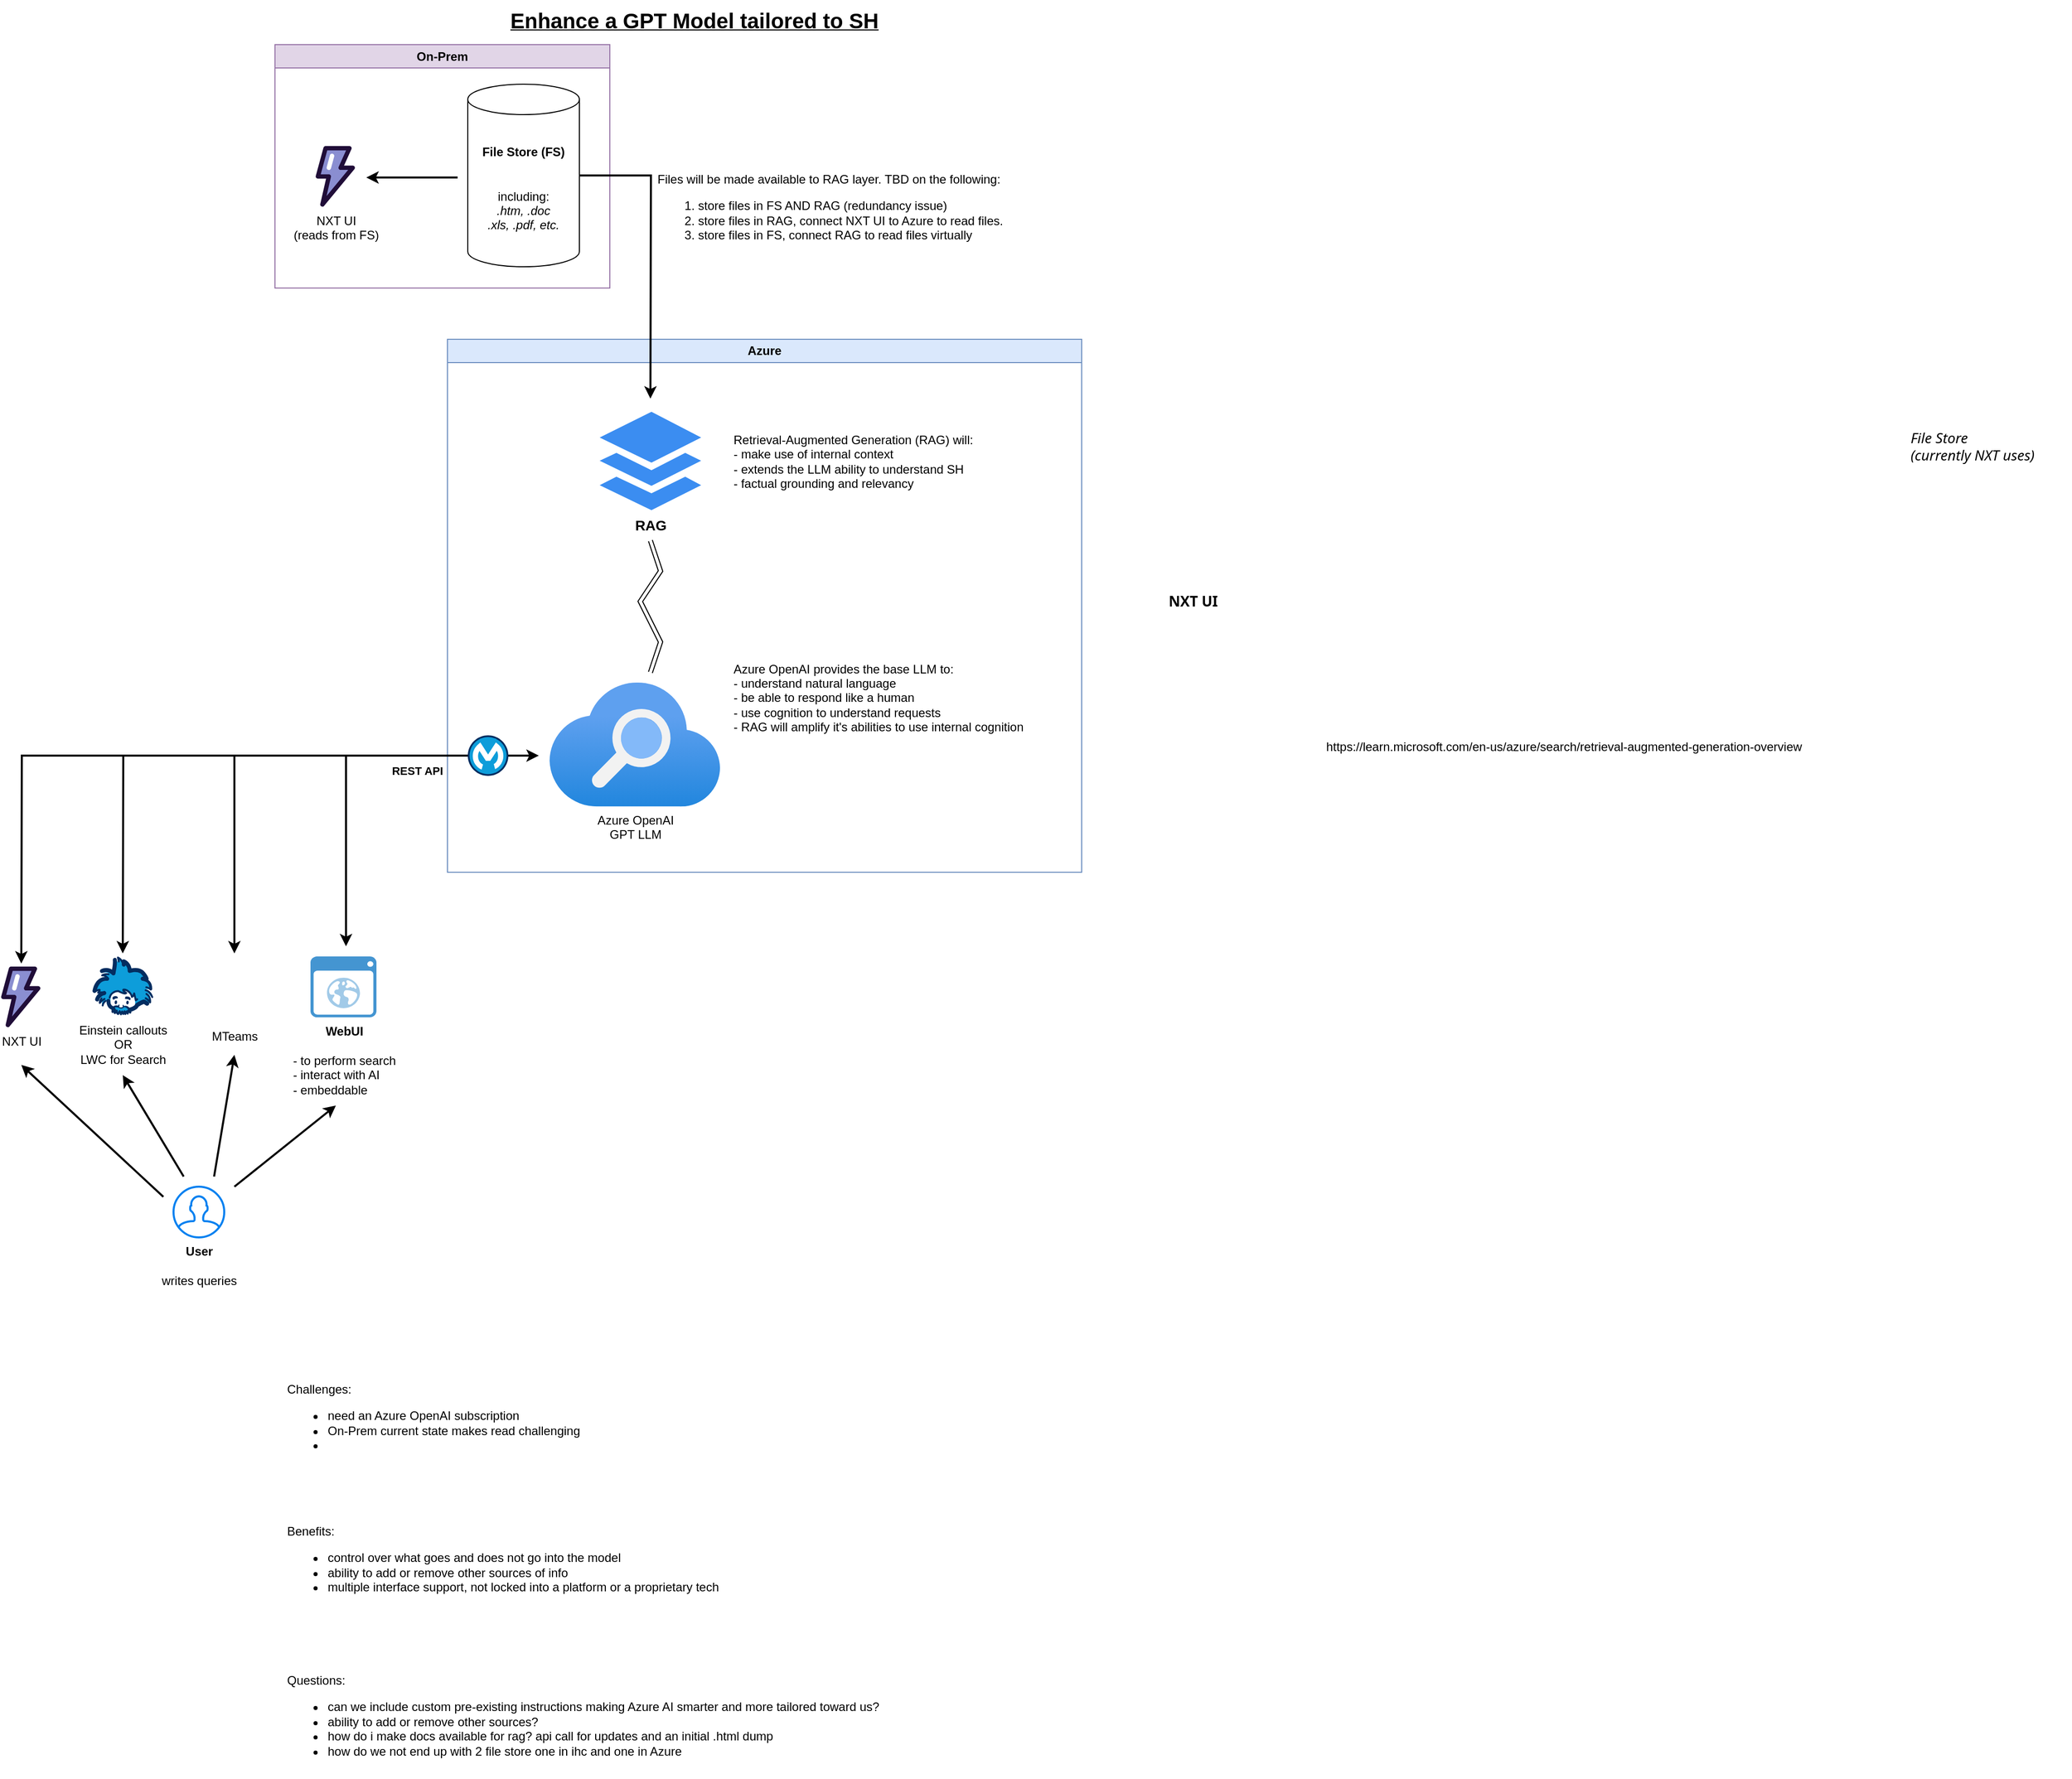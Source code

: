 <mxfile version="25.0.3" pages="2">
  <diagram name="AzureAI" id="OpVehoEWyaYxuq4tvKD_">
    <mxGraphModel dx="2045" dy="750" grid="1" gridSize="10" guides="1" tooltips="1" connect="1" arrows="1" fold="1" page="1" pageScale="1" pageWidth="850" pageHeight="1100" math="0" shadow="0">
      <root>
        <mxCell id="0" />
        <mxCell id="1" parent="0" />
        <mxCell id="WMn-b6ElxN8xJxoVkPEa-3" value="&lt;b&gt;File Store (FS)&lt;/b&gt;&lt;div&gt;&lt;br&gt;&lt;/div&gt;&lt;div&gt;&lt;br&gt;including:&lt;/div&gt;&lt;div&gt;&lt;i&gt;.htm,&amp;nbsp;&lt;span style=&quot;background-color: initial;&quot;&gt;.doc&lt;/span&gt;&lt;/i&gt;&lt;/div&gt;&lt;div&gt;&lt;i&gt;.xls,&amp;nbsp;&lt;span style=&quot;background-color: initial;&quot;&gt;.pdf, etc.&lt;/span&gt;&lt;/i&gt;&lt;/div&gt;" style="shape=cylinder3;whiteSpace=wrap;html=1;boundedLbl=1;backgroundOutline=1;size=15;" vertex="1" parent="1">
          <mxGeometry x="220" y="83" width="110" height="180" as="geometry" />
        </mxCell>
        <mxCell id="WMn-b6ElxN8xJxoVkPEa-4" value="On-Prem" style="swimlane;whiteSpace=wrap;html=1;fillColor=#e1d5e7;strokeColor=#9673a6;" vertex="1" parent="1">
          <mxGeometry x="30" y="44" width="330" height="240" as="geometry" />
        </mxCell>
        <mxCell id="WMn-b6ElxN8xJxoVkPEa-1" value="NXT UI&lt;br&gt;(reads from FS)" style="verticalLabelPosition=bottom;aspect=fixed;shape=mxgraph.salesforce.platform;html=1;spacing=2;labelPosition=center;align=center;verticalAlign=top;" vertex="1" parent="WMn-b6ElxN8xJxoVkPEa-4">
          <mxGeometry x="40" y="100" width="39" height="60" as="geometry" />
        </mxCell>
        <mxCell id="WMn-b6ElxN8xJxoVkPEa-17" value="" style="endArrow=classic;html=1;rounded=0;strokeWidth=2;" edge="1" parent="WMn-b6ElxN8xJxoVkPEa-4">
          <mxGeometry width="50" height="50" relative="1" as="geometry">
            <mxPoint x="180" y="131" as="sourcePoint" />
            <mxPoint x="90" y="131" as="targetPoint" />
          </mxGeometry>
        </mxCell>
        <mxCell id="WMn-b6ElxN8xJxoVkPEa-5" value="Challenges:&lt;div&gt;&lt;ul&gt;&lt;li&gt;need an Azure OpenAI subscription&lt;/li&gt;&lt;li&gt;On-Prem current state makes read challenging&amp;nbsp;&lt;/li&gt;&lt;li&gt;&lt;br&gt;&lt;/li&gt;&lt;/ul&gt;&lt;/div&gt;" style="text;html=1;align=left;verticalAlign=middle;resizable=0;points=[];autosize=1;strokeColor=none;fillColor=none;" vertex="1" parent="1">
          <mxGeometry x="40" y="1353" width="320" height="100" as="geometry" />
        </mxCell>
        <mxCell id="WMn-b6ElxN8xJxoVkPEa-8" value="Azure OpenAI&lt;div&gt;GPT LLM&lt;/div&gt;" style="image;aspect=fixed;html=1;points=[];align=center;fontSize=12;image=img/lib/azure2/app_services/Search_Services.svg;" vertex="1" parent="1">
          <mxGeometry x="300" y="673" width="169.22" height="122.23" as="geometry" />
        </mxCell>
        <mxCell id="WMn-b6ElxN8xJxoVkPEa-9" value="Azure OpenAI provides the base LLM to:&lt;div&gt;- understand natural language&lt;/div&gt;&lt;div&gt;- be able to respond like a human&lt;/div&gt;&lt;div&gt;- use cognition to understand requests&lt;/div&gt;&lt;div&gt;- RAG will amplify it&#39;s abilities to use internal cognition&lt;/div&gt;" style="text;html=1;align=left;verticalAlign=middle;resizable=0;points=[];autosize=1;strokeColor=none;fillColor=none;" vertex="1" parent="1">
          <mxGeometry x="480" y="643" width="310" height="90" as="geometry" />
        </mxCell>
        <mxCell id="WMn-b6ElxN8xJxoVkPEa-11" value="&lt;b&gt;&lt;font style=&quot;font-size: 14px;&quot;&gt;RAG&lt;/font&gt;&lt;/b&gt;" style="sketch=0;html=1;aspect=fixed;strokeColor=none;shadow=0;fillColor=#3B8DF1;verticalAlign=top;labelPosition=center;verticalLabelPosition=bottom;shape=mxgraph.gcp2.files" vertex="1" parent="1">
          <mxGeometry x="350" y="406" width="100" height="97" as="geometry" />
        </mxCell>
        <mxCell id="WMn-b6ElxN8xJxoVkPEa-12" value="Retrieval-Augmented Generation (RAG) will:&lt;div&gt;- make use of internal context&lt;/div&gt;&lt;div&gt;- extends the LLM ability to understand SH&lt;/div&gt;&lt;div&gt;- factual grounding and relevancy&lt;/div&gt;" style="text;html=1;align=left;verticalAlign=middle;resizable=0;points=[];autosize=1;strokeColor=none;fillColor=none;" vertex="1" parent="1">
          <mxGeometry x="480" y="419.5" width="260" height="70" as="geometry" />
        </mxCell>
        <mxCell id="WMn-b6ElxN8xJxoVkPEa-15" value="&lt;b&gt;&lt;font style=&quot;font-size: 21px;&quot;&gt;Enhance a GPT Model tailored to SH&lt;/font&gt;&lt;/b&gt;" style="text;html=1;align=left;verticalAlign=middle;resizable=0;points=[];autosize=1;strokeColor=none;fillColor=none;fontStyle=4" vertex="1" parent="1">
          <mxGeometry x="260.0" width="390" height="40" as="geometry" />
        </mxCell>
        <mxCell id="WMn-b6ElxN8xJxoVkPEa-16" value="Benefits:&lt;div&gt;&lt;ul&gt;&lt;li&gt;control over what goes and does not go into the model&lt;/li&gt;&lt;li&gt;ability to add or remove other sources of info&lt;/li&gt;&lt;li&gt;multiple interface support, not locked into a platform or a proprietary tech&lt;/li&gt;&lt;/ul&gt;&lt;/div&gt;" style="text;html=1;align=left;verticalAlign=middle;resizable=0;points=[];autosize=1;strokeColor=none;fillColor=none;" vertex="1" parent="1">
          <mxGeometry x="40" y="1493" width="450" height="100" as="geometry" />
        </mxCell>
        <mxCell id="WMn-b6ElxN8xJxoVkPEa-18" value="Files will be made available to RAG layer. TBD on the following:&lt;div&gt;&lt;ol&gt;&lt;li&gt;store files in FS AND RAG (redundancy issue)&lt;/li&gt;&lt;li&gt;store files in RAG, connect NXT UI to Azure to read files.&lt;/li&gt;&lt;li&gt;store files in FS, connect RAG to read files virtually&lt;/li&gt;&lt;/ol&gt;&lt;/div&gt;" style="text;html=1;align=left;verticalAlign=top;rounded=0;whiteSpace=wrap;" vertex="1" parent="1">
          <mxGeometry x="405" y="163" width="365" height="200" as="geometry" />
        </mxCell>
        <mxCell id="WMn-b6ElxN8xJxoVkPEa-19" value="" style="shape=link;html=1;rounded=0;" edge="1" parent="1">
          <mxGeometry width="100" relative="1" as="geometry">
            <mxPoint x="400" y="533" as="sourcePoint" />
            <mxPoint x="400" y="663" as="targetPoint" />
            <Array as="points">
              <mxPoint x="410" y="563" />
              <mxPoint x="390" y="593" />
              <mxPoint x="410" y="633" />
            </Array>
          </mxGeometry>
        </mxCell>
        <mxCell id="WMn-b6ElxN8xJxoVkPEa-20" value="Azure" style="swimlane;whiteSpace=wrap;html=1;fillColor=#dae8fc;strokeColor=#6c8ebf;" vertex="1" parent="1">
          <mxGeometry x="200" y="334.5" width="625" height="525.5" as="geometry" />
        </mxCell>
        <mxCell id="WMn-b6ElxN8xJxoVkPEa-25" value="&lt;b&gt;REST API&lt;/b&gt;" style="endArrow=classic;startArrow=classic;html=1;rounded=0;strokeWidth=2;" edge="1" parent="WMn-b6ElxN8xJxoVkPEa-20">
          <mxGeometry x="0.365" y="-15" width="50" height="50" relative="1" as="geometry">
            <mxPoint x="-100" y="598.5" as="sourcePoint" />
            <mxPoint x="90" y="410.5" as="targetPoint" />
            <Array as="points">
              <mxPoint x="-100" y="410.5" />
            </Array>
            <mxPoint as="offset" />
          </mxGeometry>
        </mxCell>
        <mxCell id="mp3C6aJtlmQ5sVye6Uwl-12" style="edgeStyle=orthogonalEdgeStyle;rounded=0;orthogonalLoop=1;jettySize=auto;html=1;strokeWidth=2;" edge="1" parent="WMn-b6ElxN8xJxoVkPEa-20" source="mp3C6aJtlmQ5sVye6Uwl-4">
          <mxGeometry relative="1" as="geometry">
            <mxPoint x="-420" y="615.5" as="targetPoint" />
          </mxGeometry>
        </mxCell>
        <mxCell id="mp3C6aJtlmQ5sVye6Uwl-4" value="" style="verticalLabelPosition=bottom;aspect=fixed;html=1;shape=mxgraph.salesforce.integration;" vertex="1" parent="WMn-b6ElxN8xJxoVkPEa-20">
          <mxGeometry x="20" y="390.5" width="40" height="40" as="geometry" />
        </mxCell>
        <mxCell id="WMn-b6ElxN8xJxoVkPEa-14" style="edgeStyle=orthogonalEdgeStyle;rounded=0;orthogonalLoop=1;jettySize=auto;html=1;strokeWidth=2;" edge="1" parent="1" source="WMn-b6ElxN8xJxoVkPEa-3">
          <mxGeometry relative="1" as="geometry">
            <mxPoint x="400" y="393.0" as="targetPoint" />
          </mxGeometry>
        </mxCell>
        <mxCell id="WMn-b6ElxN8xJxoVkPEa-23" value="&lt;b&gt;WebUI&lt;/b&gt;&lt;br&gt;&lt;br&gt;&lt;div style=&quot;text-align: left;&quot;&gt;&lt;span style=&quot;background-color: initial;&quot;&gt;- to perform search&lt;/span&gt;&lt;/div&gt;&lt;div style=&quot;text-align: left;&quot;&gt;- interact with AI&lt;/div&gt;&lt;div style=&quot;text-align: left;&quot;&gt;- embeddable&lt;/div&gt;" style="shadow=0;dashed=0;html=1;strokeColor=none;fillColor=#4495D1;labelPosition=center;verticalLabelPosition=bottom;verticalAlign=top;align=center;outlineConnect=0;shape=mxgraph.veeam.2d.web_ui;" vertex="1" parent="1">
          <mxGeometry x="65" y="943" width="65" height="60" as="geometry" />
        </mxCell>
        <mxCell id="BW_ore4JzLJ00ylGGFoG-1" value="Questions:&lt;div&gt;&lt;ul&gt;&lt;li&gt;can we include custom pre-existing instructions making Azure AI smarter and more tailored toward us?&lt;/li&gt;&lt;li&gt;ability to add or remove other sources?&lt;/li&gt;&lt;li&gt;how do i make docs available for rag? api call for updates and an initial .html dump&lt;/li&gt;&lt;li&gt;how do we not end up with 2 file store one in ihc and one in Azure&lt;/li&gt;&lt;/ul&gt;&lt;/div&gt;" style="text;html=1;align=left;verticalAlign=top;resizable=0;points=[];autosize=1;strokeColor=none;fillColor=none;labelPosition=center;verticalLabelPosition=middle;" vertex="1" parent="1">
          <mxGeometry x="40" y="1643" width="610" height="110" as="geometry" />
        </mxCell>
        <mxCell id="BW_ore4JzLJ00ylGGFoG-2" value="&lt;div&gt;&lt;b&gt;User&lt;/b&gt;&lt;/div&gt;&lt;div&gt;&lt;br&gt;&lt;/div&gt;&lt;div&gt;writes queries&lt;/div&gt;" style="html=1;verticalLabelPosition=bottom;align=center;labelBackgroundColor=none;verticalAlign=top;strokeWidth=2;strokeColor=#0080F0;shadow=0;dashed=0;shape=mxgraph.ios7.icons.user;" vertex="1" parent="1">
          <mxGeometry x="-70" y="1170" width="50" height="50" as="geometry" />
        </mxCell>
        <mxCell id="BW_ore4JzLJ00ylGGFoG-3" value="" style="endArrow=classic;html=1;rounded=0;strokeWidth=2;" edge="1" parent="1">
          <mxGeometry width="50" height="50" relative="1" as="geometry">
            <mxPoint x="-10" y="1170" as="sourcePoint" />
            <mxPoint x="90" y="1090" as="targetPoint" />
          </mxGeometry>
        </mxCell>
        <UserObject label="https://learn.microsoft.com/en-us/azure/search/retrieval-augmented-generation-overview" link="https://learn.microsoft.com/en-us/azure/search/retrieval-augmented-generation-overview" id="BW_ore4JzLJ00ylGGFoG-4">
          <mxCell style="shape=image;verticalLabelPosition=bottom;labelBackgroundColor=default;verticalAlign=top;aspect=fixed;imageAspect=0;image=https://learn.microsoft.com/en-us/azure/search/media/retrieval-augmented-generation-overview/architecture-diagram.png;" vertex="1" parent="1">
            <mxGeometry x="870" y="334.5" width="861" height="388" as="geometry" />
          </mxCell>
        </UserObject>
        <mxCell id="BW_ore4JzLJ00ylGGFoG-5" value="NXT UI" style="text;html=1;align=center;verticalAlign=middle;whiteSpace=wrap;rounded=0;fillColor=default;fontFamily=Segoe UI;fontSize=14;fontStyle=1" vertex="1" parent="1">
          <mxGeometry x="900" y="573" width="70" height="40" as="geometry" />
        </mxCell>
        <mxCell id="BW_ore4JzLJ00ylGGFoG-7" value="File Store&lt;div&gt;(currently NXT uses)&lt;/div&gt;" style="text;html=1;align=left;verticalAlign=middle;whiteSpace=wrap;rounded=0;fontFamily=Segoe UI;fontSize=14;fontStyle=2;" vertex="1" parent="1">
          <mxGeometry x="1640" y="419.5" width="160" height="40" as="geometry" />
        </mxCell>
        <mxCell id="mp3C6aJtlmQ5sVye6Uwl-2" value="Einstein callouts&lt;br&gt;OR&lt;br&gt;LWC for Search" style="verticalLabelPosition=bottom;aspect=fixed;html=1;shape=mxgraph.salesforce.automation;" vertex="1" parent="1">
          <mxGeometry x="-150" y="943" width="60" height="58.2" as="geometry" />
        </mxCell>
        <mxCell id="mp3C6aJtlmQ5sVye6Uwl-3" value="MTeams" style="shape=image;html=1;verticalAlign=top;verticalLabelPosition=bottom;labelBackgroundColor=#ffffff;imageAspect=0;aspect=fixed;image=https://cdn0.iconfinder.com/data/icons/logos-microsoft-office-365/128/Microsoft_Office-10-128.png" vertex="1" parent="1">
          <mxGeometry x="-40" y="948" width="60" height="60" as="geometry" />
        </mxCell>
        <mxCell id="mp3C6aJtlmQ5sVye6Uwl-6" style="edgeStyle=orthogonalEdgeStyle;rounded=0;orthogonalLoop=1;jettySize=auto;html=1;strokeWidth=2;" edge="1" parent="1" source="mp3C6aJtlmQ5sVye6Uwl-4">
          <mxGeometry relative="1" as="geometry">
            <mxPoint x="-10" y="940" as="targetPoint" />
            <Array as="points">
              <mxPoint x="-10" y="745" />
              <mxPoint x="-10" y="940" />
            </Array>
          </mxGeometry>
        </mxCell>
        <mxCell id="mp3C6aJtlmQ5sVye6Uwl-7" style="edgeStyle=orthogonalEdgeStyle;rounded=0;orthogonalLoop=1;jettySize=auto;html=1;strokeWidth=2;" edge="1" parent="1" source="mp3C6aJtlmQ5sVye6Uwl-4">
          <mxGeometry relative="1" as="geometry">
            <mxPoint x="-120" y="940" as="targetPoint" />
          </mxGeometry>
        </mxCell>
        <mxCell id="mp3C6aJtlmQ5sVye6Uwl-11" value="NXT UI" style="verticalLabelPosition=bottom;aspect=fixed;shape=mxgraph.salesforce.platform;html=1;spacing=2;labelPosition=center;align=center;verticalAlign=top;" vertex="1" parent="1">
          <mxGeometry x="-240" y="953" width="39" height="60" as="geometry" />
        </mxCell>
        <mxCell id="mp3C6aJtlmQ5sVye6Uwl-13" value="" style="endArrow=classic;html=1;rounded=0;strokeWidth=2;" edge="1" parent="1">
          <mxGeometry width="50" height="50" relative="1" as="geometry">
            <mxPoint x="-30" y="1160" as="sourcePoint" />
            <mxPoint x="-10" y="1040" as="targetPoint" />
          </mxGeometry>
        </mxCell>
        <mxCell id="mp3C6aJtlmQ5sVye6Uwl-14" value="" style="endArrow=classic;html=1;rounded=0;strokeWidth=2;" edge="1" parent="1">
          <mxGeometry width="50" height="50" relative="1" as="geometry">
            <mxPoint x="-60" y="1160" as="sourcePoint" />
            <mxPoint x="-120" y="1060" as="targetPoint" />
          </mxGeometry>
        </mxCell>
        <mxCell id="mp3C6aJtlmQ5sVye6Uwl-15" value="" style="endArrow=classic;html=1;rounded=0;strokeWidth=2;" edge="1" parent="1">
          <mxGeometry width="50" height="50" relative="1" as="geometry">
            <mxPoint x="-80" y="1180" as="sourcePoint" />
            <mxPoint x="-220" y="1050" as="targetPoint" />
          </mxGeometry>
        </mxCell>
      </root>
    </mxGraphModel>
  </diagram>
  <diagram id="PgWaONiKiZDPuEGXwQcN" name="LivePro">
    <mxGraphModel dx="1434" dy="900" grid="1" gridSize="10" guides="1" tooltips="1" connect="1" arrows="1" fold="1" page="1" pageScale="1" pageWidth="850" pageHeight="1100" math="0" shadow="0">
      <root>
        <mxCell id="0" />
        <mxCell id="1" parent="0" />
        <mxCell id="ds56nKSa6hzHk7k7WOwx-1" value="Challenges:&lt;div&gt;&lt;ul&gt;&lt;li&gt;&lt;span style=&quot;background-color: initial;&quot;&gt;Migration is very lengthy and complex&lt;/span&gt;&lt;/li&gt;&lt;li&gt;&lt;span style=&quot;background-color: initial;&quot;&gt;Limited to functionalities provided as it relates to AI&lt;/span&gt;&lt;/li&gt;&lt;li&gt;&lt;br&gt;&lt;/li&gt;&lt;/ul&gt;&lt;/div&gt;" style="text;html=1;align=left;verticalAlign=middle;resizable=0;points=[];autosize=1;strokeColor=none;fillColor=none;" vertex="1" parent="1">
          <mxGeometry x="40" y="770" width="330" height="100" as="geometry" />
        </mxCell>
        <mxCell id="1NZ4vI1-VQLjbg0Dmuvm-1" value="&lt;b&gt;File Store (FS)&lt;/b&gt;&lt;div&gt;&lt;br&gt;&lt;/div&gt;&lt;div&gt;&lt;br&gt;including:&lt;/div&gt;&lt;div&gt;&lt;i&gt;.htm,&amp;nbsp;&lt;span style=&quot;background-color: initial;&quot;&gt;.doc&lt;/span&gt;&lt;/i&gt;&lt;/div&gt;&lt;div&gt;&lt;i&gt;.xls,&amp;nbsp;&lt;span style=&quot;background-color: initial;&quot;&gt;.pdf, etc.&lt;/span&gt;&lt;/i&gt;&lt;/div&gt;" style="shape=cylinder3;whiteSpace=wrap;html=1;boundedLbl=1;backgroundOutline=1;size=15;" vertex="1" parent="1">
          <mxGeometry x="220" y="83" width="110" height="180" as="geometry" />
        </mxCell>
        <mxCell id="1NZ4vI1-VQLjbg0Dmuvm-2" value="On-Prem" style="swimlane;whiteSpace=wrap;html=1;fillColor=#e1d5e7;strokeColor=#9673a6;" vertex="1" parent="1">
          <mxGeometry x="30" y="44" width="330" height="240" as="geometry" />
        </mxCell>
        <mxCell id="1NZ4vI1-VQLjbg0Dmuvm-3" value="NXT UI&lt;br&gt;(reads from FS)" style="verticalLabelPosition=bottom;aspect=fixed;shape=mxgraph.salesforce.platform;html=1;spacing=2;labelPosition=center;align=center;verticalAlign=top;" vertex="1" parent="1NZ4vI1-VQLjbg0Dmuvm-2">
          <mxGeometry x="40" y="100" width="39" height="60" as="geometry" />
        </mxCell>
        <mxCell id="1NZ4vI1-VQLjbg0Dmuvm-4" value="" style="endArrow=classic;html=1;rounded=0;strokeWidth=2;" edge="1" parent="1NZ4vI1-VQLjbg0Dmuvm-2">
          <mxGeometry width="50" height="50" relative="1" as="geometry">
            <mxPoint x="180" y="131" as="sourcePoint" />
            <mxPoint x="90" y="131" as="targetPoint" />
          </mxGeometry>
        </mxCell>
        <mxCell id="1NZ4vI1-VQLjbg0Dmuvm-9" value="Large Migration Effort" style="text;html=1;align=left;verticalAlign=top;rounded=0;whiteSpace=wrap;" vertex="1" parent="1">
          <mxGeometry x="405" y="163" width="365" height="47" as="geometry" />
        </mxCell>
        <mxCell id="1NZ4vI1-VQLjbg0Dmuvm-11" value="LivePro" style="swimlane;whiteSpace=wrap;html=1;fillColor=#f8cecc;strokeColor=#b85450;" vertex="1" parent="1">
          <mxGeometry x="250" y="334.5" width="540" height="305.5" as="geometry" />
        </mxCell>
        <mxCell id="1NZ4vI1-VQLjbg0Dmuvm-14" value="LivePro DBs" style="shape=cylinder3;whiteSpace=wrap;html=1;boundedLbl=1;backgroundOutline=1;size=15;" vertex="1" parent="1NZ4vI1-VQLjbg0Dmuvm-11">
          <mxGeometry x="100" y="65.5" width="110" height="114.5" as="geometry" />
        </mxCell>
        <mxCell id="1NZ4vI1-VQLjbg0Dmuvm-15" value="LivePro Platform&lt;div&gt;- AI Tools&lt;/div&gt;&lt;div&gt;- Search Tools&lt;/div&gt;&lt;div&gt;- etc.&lt;/div&gt;" style="verticalLabelPosition=middle;aspect=fixed;html=1;shape=mxgraph.salesforce.platform2;labelPosition=right;align=left;verticalAlign=middle;" vertex="1" parent="1NZ4vI1-VQLjbg0Dmuvm-11">
          <mxGeometry x="330" y="75.5" width="94.5" height="94.5" as="geometry" />
        </mxCell>
        <mxCell id="ez4M8FxxgDxqwfWRifF8-3" value="" style="endArrow=classic;startArrow=classic;html=1;rounded=0;fontSize=12;strokeWidth=2;" edge="1" parent="1NZ4vI1-VQLjbg0Dmuvm-11">
          <mxGeometry width="50" height="50" relative="1" as="geometry">
            <mxPoint x="213" y="125.5" as="sourcePoint" />
            <mxPoint x="323" y="125.5" as="targetPoint" />
          </mxGeometry>
        </mxCell>
        <mxCell id="ez4M8FxxgDxqwfWRifF8-4" value="No control over customization of search models or custom instructions for AI" style="text;html=1;align=left;verticalAlign=top;rounded=0;whiteSpace=wrap;" vertex="1" parent="1NZ4vI1-VQLjbg0Dmuvm-11">
          <mxGeometry x="50" y="215.5" width="365" height="47" as="geometry" />
        </mxCell>
        <mxCell id="1NZ4vI1-VQLjbg0Dmuvm-13" style="edgeStyle=orthogonalEdgeStyle;rounded=0;orthogonalLoop=1;jettySize=auto;html=1;strokeWidth=2;" edge="1" parent="1" source="1NZ4vI1-VQLjbg0Dmuvm-1">
          <mxGeometry relative="1" as="geometry">
            <mxPoint x="400" y="393.0" as="targetPoint" />
          </mxGeometry>
        </mxCell>
        <mxCell id="ez4M8FxxgDxqwfWRifF8-2" style="edgeStyle=orthogonalEdgeStyle;rounded=0;orthogonalLoop=1;jettySize=auto;html=1;" edge="1" parent="1" source="ez4M8FxxgDxqwfWRifF8-1" target="1NZ4vI1-VQLjbg0Dmuvm-15">
          <mxGeometry relative="1" as="geometry" />
        </mxCell>
        <mxCell id="ez4M8FxxgDxqwfWRifF8-1" value="&lt;div&gt;&lt;b&gt;User&lt;/b&gt;&lt;/div&gt;&lt;div&gt;&lt;br&gt;&lt;/div&gt;&lt;div&gt;writes queries&lt;/div&gt;" style="html=1;verticalLabelPosition=bottom;align=center;labelBackgroundColor=none;verticalAlign=top;strokeWidth=2;strokeColor=#0080F0;shadow=0;dashed=0;shape=mxgraph.ios7.icons.user;" vertex="1" parent="1">
          <mxGeometry x="602.25" y="690" width="50" height="50" as="geometry" />
        </mxCell>
      </root>
    </mxGraphModel>
  </diagram>
</mxfile>
